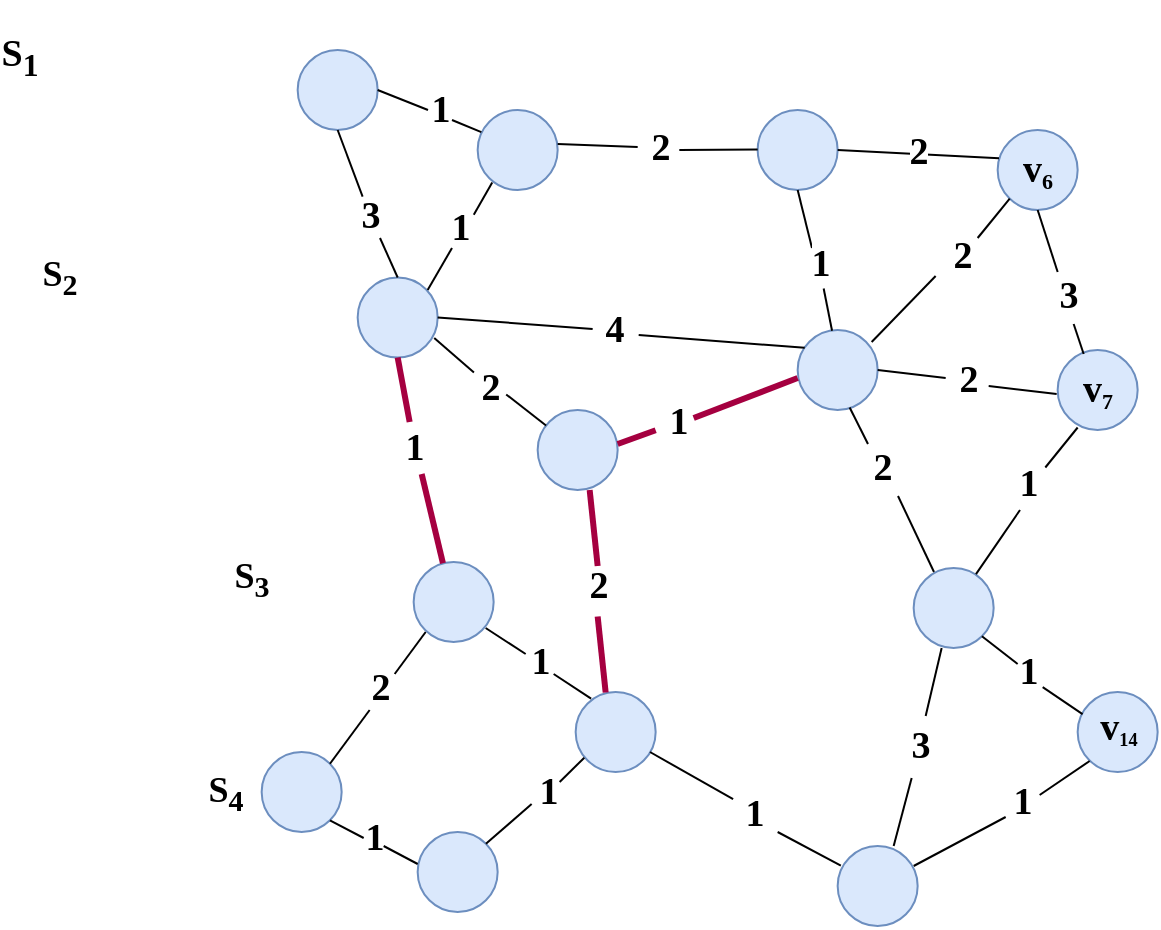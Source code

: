 <mxfile version="21.5.0" type="github">
  <diagram name="第 1 页" id="j2yplrKJKtdQp9PI5hfO">
    <mxGraphModel dx="1585" dy="661" grid="0" gridSize="10" guides="1" tooltips="1" connect="1" arrows="1" fold="1" page="0" pageScale="1" pageWidth="827" pageHeight="1169" math="0" shadow="0">
      <root>
        <mxCell id="0" />
        <mxCell id="1" parent="0" />
        <mxCell id="wmY2sJYsdxPil2rPHL7C-4" value="" style="ellipse;whiteSpace=wrap;html=1;aspect=fixed;fillColor=#dae8fc;strokeColor=#6c8ebf;" vertex="1" parent="1">
          <mxGeometry x="372.83" y="117" width="40" height="40" as="geometry" />
        </mxCell>
        <mxCell id="wmY2sJYsdxPil2rPHL7C-5" value="" style="ellipse;whiteSpace=wrap;html=1;aspect=fixed;fillColor=#dae8fc;strokeColor=#6c8ebf;" vertex="1" parent="1">
          <mxGeometry x="252.83" y="107" width="40" height="40" as="geometry" />
        </mxCell>
        <mxCell id="wmY2sJYsdxPil2rPHL7C-6" value="" style="ellipse;whiteSpace=wrap;html=1;aspect=fixed;fillColor=#DAE8FC;strokeColor=#6C8EBF;" vertex="1" parent="1">
          <mxGeometry x="402.83" y="227" width="40" height="40" as="geometry" />
        </mxCell>
        <mxCell id="wmY2sJYsdxPil2rPHL7C-7" value="" style="endArrow=none;html=1;rounded=0;entryX=0.5;entryY=1;entryDx=0;entryDy=0;fillColor=#0050ef;strokeColor=#000000;" edge="1" parent="1" target="wmY2sJYsdxPil2rPHL7C-5">
          <mxGeometry width="50" height="50" relative="1" as="geometry">
            <mxPoint x="280" y="176" as="sourcePoint" />
            <mxPoint x="252.83" y="267" as="targetPoint" />
          </mxGeometry>
        </mxCell>
        <mxCell id="wmY2sJYsdxPil2rPHL7C-8" value="" style="endArrow=none;html=1;rounded=0;entryX=0.017;entryY=0.354;entryDx=0;entryDy=0;entryPerimeter=0;exitX=1;exitY=0.5;exitDx=0;exitDy=0;fillColor=#0050ef;strokeColor=#000000;" edge="1" parent="1" source="wmY2sJYsdxPil2rPHL7C-5" target="wmY2sJYsdxPil2rPHL7C-4">
          <mxGeometry width="50" height="50" relative="1" as="geometry">
            <mxPoint x="292.83" y="117" as="sourcePoint" />
            <mxPoint x="362.83" y="127" as="targetPoint" />
          </mxGeometry>
        </mxCell>
        <mxCell id="wmY2sJYsdxPil2rPHL7C-9" value="2" style="edgeLabel;html=1;align=center;verticalAlign=middle;resizable=0;points=[];fontFamily=Comic Sans MS;fontSize=19;fontStyle=1" vertex="1" connectable="0" parent="wmY2sJYsdxPil2rPHL7C-8">
          <mxGeometry x="-0.282" y="-2" relative="1" as="geometry">
            <mxPoint x="11" y="-3" as="offset" />
          </mxGeometry>
        </mxCell>
        <mxCell id="wmY2sJYsdxPil2rPHL7C-10" value="" style="ellipse;whiteSpace=wrap;html=1;aspect=fixed;fillColor=#DAE8FC;strokeColor=#6C8EBF;" vertex="1" parent="1">
          <mxGeometry x="22.83" y="77" width="40" height="40" as="geometry" />
        </mxCell>
        <mxCell id="wmY2sJYsdxPil2rPHL7C-11" value="" style="ellipse;whiteSpace=wrap;html=1;aspect=fixed;fillColor=#DAE8FC;strokeColor=#6C8EBF;" vertex="1" parent="1">
          <mxGeometry x="52.83" y="190.75" width="40" height="40" as="geometry" />
        </mxCell>
        <mxCell id="wmY2sJYsdxPil2rPHL7C-12" value="" style="ellipse;whiteSpace=wrap;html=1;aspect=fixed;fillColor=#DAE8FC;strokeColor=#6C8EBF;" vertex="1" parent="1">
          <mxGeometry x="112.83" y="107" width="40" height="40" as="geometry" />
        </mxCell>
        <mxCell id="wmY2sJYsdxPil2rPHL7C-13" value="" style="ellipse;whiteSpace=wrap;html=1;aspect=fixed;fillColor=#DAE8FC;strokeColor=#6C8EBF;" vertex="1" parent="1">
          <mxGeometry x="142.83" y="257" width="40" height="40" as="geometry" />
        </mxCell>
        <mxCell id="wmY2sJYsdxPil2rPHL7C-14" value="" style="ellipse;whiteSpace=wrap;html=1;aspect=fixed;fillColor=#dae8fc;strokeColor=#6c8ebf;" vertex="1" parent="1">
          <mxGeometry x="272.83" y="217" width="40" height="40" as="geometry" />
        </mxCell>
        <mxCell id="wmY2sJYsdxPil2rPHL7C-16" value="" style="endArrow=none;html=1;rounded=0;entryX=0.957;entryY=0.757;entryDx=0;entryDy=0;entryPerimeter=0;" edge="1" parent="1" source="wmY2sJYsdxPil2rPHL7C-100" target="wmY2sJYsdxPil2rPHL7C-11">
          <mxGeometry width="50" height="50" relative="1" as="geometry">
            <mxPoint x="202.83" y="317" as="sourcePoint" />
            <mxPoint x="272.83" y="247" as="targetPoint" />
          </mxGeometry>
        </mxCell>
        <mxCell id="wmY2sJYsdxPil2rPHL7C-17" value="" style="endArrow=none;html=1;rounded=0;entryX=0.182;entryY=0.907;entryDx=0;entryDy=0;fillColor=#0050ef;strokeColor=#000000;exitX=0.886;exitY=0.077;exitDx=0;exitDy=0;exitPerimeter=0;entryPerimeter=0;" edge="1" parent="1" source="wmY2sJYsdxPil2rPHL7C-103" target="wmY2sJYsdxPil2rPHL7C-12">
          <mxGeometry width="50" height="50" relative="1" as="geometry">
            <mxPoint x="111" y="157" as="sourcePoint" />
            <mxPoint x="252.83" y="267" as="targetPoint" />
          </mxGeometry>
        </mxCell>
        <mxCell id="wmY2sJYsdxPil2rPHL7C-18" value="" style="endArrow=none;html=1;rounded=0;exitX=0.5;exitY=1;exitDx=0;exitDy=0;fillColor=#0050ef;strokeColor=#000000;entryX=0.253;entryY=-0.185;entryDx=0;entryDy=0;entryPerimeter=0;" edge="1" parent="1" source="wmY2sJYsdxPil2rPHL7C-10" target="wmY2sJYsdxPil2rPHL7C-101">
          <mxGeometry width="50" height="50" relative="1" as="geometry">
            <mxPoint x="202.83" y="317" as="sourcePoint" />
            <mxPoint x="56" y="154" as="targetPoint" />
          </mxGeometry>
        </mxCell>
        <mxCell id="wmY2sJYsdxPil2rPHL7C-19" value="" style="endArrow=none;html=1;rounded=0;exitX=1;exitY=0.5;exitDx=0;exitDy=0;fillColor=#0050ef;strokeColor=#000000;" edge="1" parent="1" source="wmY2sJYsdxPil2rPHL7C-10">
          <mxGeometry width="50" height="50" relative="1" as="geometry">
            <mxPoint x="202.83" y="317" as="sourcePoint" />
            <mxPoint x="88" y="107" as="targetPoint" />
          </mxGeometry>
        </mxCell>
        <mxCell id="wmY2sJYsdxPil2rPHL7C-20" value="" style="endArrow=none;html=1;rounded=0;entryX=1;entryY=0.5;entryDx=0;entryDy=0;" edge="1" parent="1" target="wmY2sJYsdxPil2rPHL7C-14">
          <mxGeometry width="50" height="50" relative="1" as="geometry">
            <mxPoint x="346.83" y="241" as="sourcePoint" />
            <mxPoint x="252.83" y="267" as="targetPoint" />
          </mxGeometry>
        </mxCell>
        <mxCell id="wmY2sJYsdxPil2rPHL7C-21" value="" style="endArrow=none;html=1;rounded=0;entryX=0.5;entryY=1;entryDx=0;entryDy=0;" edge="1" parent="1" target="wmY2sJYsdxPil2rPHL7C-4">
          <mxGeometry width="50" height="50" relative="1" as="geometry">
            <mxPoint x="402.83" y="188" as="sourcePoint" />
            <mxPoint x="252.83" y="267" as="targetPoint" />
          </mxGeometry>
        </mxCell>
        <mxCell id="wmY2sJYsdxPil2rPHL7C-22" value="" style="endArrow=none;html=1;rounded=0;entryX=0;entryY=1;entryDx=0;entryDy=0;" edge="1" parent="1" target="wmY2sJYsdxPil2rPHL7C-4">
          <mxGeometry width="50" height="50" relative="1" as="geometry">
            <mxPoint x="362.83" y="171" as="sourcePoint" />
            <mxPoint x="252.83" y="267" as="targetPoint" />
          </mxGeometry>
        </mxCell>
        <mxCell id="wmY2sJYsdxPil2rPHL7C-40" value="" style="ellipse;whiteSpace=wrap;html=1;aspect=fixed;fillColor=#DAE8FC;strokeColor=#6C8EBF;fontColor=#333333;" vertex="1" parent="1">
          <mxGeometry x="161.83" y="398" width="40" height="40" as="geometry" />
        </mxCell>
        <mxCell id="wmY2sJYsdxPil2rPHL7C-41" value="" style="ellipse;whiteSpace=wrap;html=1;aspect=fixed;fillColor=#DAE8FC;strokeColor=#6C8EBF;fontColor=#333333;" vertex="1" parent="1">
          <mxGeometry x="80.83" y="333" width="40" height="40" as="geometry" />
        </mxCell>
        <mxCell id="wmY2sJYsdxPil2rPHL7C-42" value="" style="ellipse;whiteSpace=wrap;html=1;aspect=fixed;fillColor=#DAE8FC;strokeColor=#6C8EBF;fontColor=#333333;gradientColor=none;" vertex="1" parent="1">
          <mxGeometry x="82.83" y="468" width="40" height="40" as="geometry" />
        </mxCell>
        <mxCell id="wmY2sJYsdxPil2rPHL7C-43" value="" style="ellipse;whiteSpace=wrap;html=1;aspect=fixed;fillColor=#DAE8FC;strokeColor=#6C8EBF;fontColor=#333333;" vertex="1" parent="1">
          <mxGeometry x="4.83" y="428" width="40" height="40" as="geometry" />
        </mxCell>
        <mxCell id="wmY2sJYsdxPil2rPHL7C-44" value="" style="endArrow=none;html=1;rounded=0;strokeWidth=3;fillColor=#d80073;strokeColor=#A50040;entryX=0.5;entryY=1;entryDx=0;entryDy=0;" edge="1" parent="1" target="wmY2sJYsdxPil2rPHL7C-11">
          <mxGeometry width="50" height="50" relative="1" as="geometry">
            <mxPoint x="78.83" y="263" as="sourcePoint" />
            <mxPoint x="61.83" y="247" as="targetPoint" />
          </mxGeometry>
        </mxCell>
        <mxCell id="wmY2sJYsdxPil2rPHL7C-45" value="" style="ellipse;whiteSpace=wrap;html=1;aspect=fixed;fillColor=#DAE8FC;strokeColor=#6C8EBF;" vertex="1" parent="1">
          <mxGeometry x="412.83" y="398" width="40" height="40" as="geometry" />
        </mxCell>
        <mxCell id="wmY2sJYsdxPil2rPHL7C-46" value="" style="ellipse;whiteSpace=wrap;html=1;aspect=fixed;fillColor=#DAE8FC;strokeColor=#6C8EBF;" vertex="1" parent="1">
          <mxGeometry x="330.83" y="336" width="40" height="40" as="geometry" />
        </mxCell>
        <mxCell id="wmY2sJYsdxPil2rPHL7C-47" value="" style="ellipse;whiteSpace=wrap;html=1;aspect=fixed;fillColor=#DAE8FC;strokeColor=#6C8EBF;" vertex="1" parent="1">
          <mxGeometry x="292.83" y="475" width="40" height="40" as="geometry" />
        </mxCell>
        <mxCell id="wmY2sJYsdxPil2rPHL7C-48" value="" style="endArrow=none;html=1;rounded=0;entryX=1;entryY=1;entryDx=0;entryDy=0;" edge="1" parent="1" target="wmY2sJYsdxPil2rPHL7C-43">
          <mxGeometry width="50" height="50" relative="1" as="geometry">
            <mxPoint x="55.83" y="471" as="sourcePoint" />
            <mxPoint x="-20.17" y="496" as="targetPoint" />
          </mxGeometry>
        </mxCell>
        <mxCell id="wmY2sJYsdxPil2rPHL7C-49" value="" style="endArrow=none;html=1;rounded=0;exitX=1;exitY=0;exitDx=0;exitDy=0;" edge="1" parent="1" source="wmY2sJYsdxPil2rPHL7C-43">
          <mxGeometry width="50" height="50" relative="1" as="geometry">
            <mxPoint x="92.83" y="498" as="sourcePoint" />
            <mxPoint x="58.83" y="407" as="targetPoint" />
          </mxGeometry>
        </mxCell>
        <mxCell id="wmY2sJYsdxPil2rPHL7C-50" value="&lt;h2 style=&quot;&quot;&gt;&lt;font style=&quot;font-size: 19px;&quot;&gt;v&lt;/font&gt;&lt;font style=&quot;font-size: 13.194px;&quot;&gt;&lt;sub&gt;6&lt;/sub&gt;&lt;/font&gt;&lt;/h2&gt;" style="text;html=1;strokeColor=none;fillColor=none;align=center;verticalAlign=middle;whiteSpace=wrap;rounded=0;fontFamily=Comic Sans MS;" vertex="1" parent="1">
          <mxGeometry x="382.83" y="128.25" width="20" height="17.5" as="geometry" />
        </mxCell>
        <mxCell id="wmY2sJYsdxPil2rPHL7C-52" value="&lt;font style=&quot;font-size: 19px;&quot; face=&quot;Comic Sans MS&quot;&gt;&lt;b&gt;1&lt;/b&gt;&lt;/font&gt;" style="text;html=1;strokeColor=none;fillColor=none;align=center;verticalAlign=middle;whiteSpace=wrap;rounded=0;fontColor=#000000;" vertex="1" parent="1">
          <mxGeometry x="69.83" y="267" width="23" height="18" as="geometry" />
        </mxCell>
        <mxCell id="wmY2sJYsdxPil2rPHL7C-53" value="" style="endArrow=none;html=1;rounded=0;strokeWidth=3;fillColor=#d80073;strokeColor=#A50040;entryX=0.5;entryY=1;entryDx=0;entryDy=0;exitX=0.366;exitY=0.015;exitDx=0;exitDy=0;exitPerimeter=0;" edge="1" parent="1" source="wmY2sJYsdxPil2rPHL7C-41">
          <mxGeometry width="50" height="50" relative="1" as="geometry">
            <mxPoint x="90.83" y="321" as="sourcePoint" />
            <mxPoint x="84.83" y="289" as="targetPoint" />
          </mxGeometry>
        </mxCell>
        <mxCell id="wmY2sJYsdxPil2rPHL7C-54" value="" style="endArrow=none;html=1;rounded=0;strokeWidth=3;fillColor=#d80073;strokeColor=#A50040;entryX=0.5;entryY=1;entryDx=0;entryDy=0;" edge="1" parent="1">
          <mxGeometry width="50" height="50" relative="1" as="geometry">
            <mxPoint x="172.83" y="335" as="sourcePoint" />
            <mxPoint x="168.83" y="297" as="targetPoint" />
          </mxGeometry>
        </mxCell>
        <mxCell id="wmY2sJYsdxPil2rPHL7C-55" value="&lt;font style=&quot;font-size: 19px;&quot; face=&quot;Comic Sans MS&quot;&gt;&lt;b&gt;2&lt;/b&gt;&lt;/font&gt;" style="text;html=1;strokeColor=none;fillColor=none;align=center;verticalAlign=middle;whiteSpace=wrap;rounded=0;fontColor=#000000;" vertex="1" parent="1">
          <mxGeometry x="161.83" y="336" width="23" height="18" as="geometry" />
        </mxCell>
        <mxCell id="wmY2sJYsdxPil2rPHL7C-56" style="edgeStyle=orthogonalEdgeStyle;rounded=0;orthogonalLoop=1;jettySize=auto;html=1;exitX=0.5;exitY=1;exitDx=0;exitDy=0;" edge="1" parent="1" source="wmY2sJYsdxPil2rPHL7C-55" target="wmY2sJYsdxPil2rPHL7C-55">
          <mxGeometry relative="1" as="geometry" />
        </mxCell>
        <mxCell id="wmY2sJYsdxPil2rPHL7C-57" value="" style="endArrow=none;html=1;rounded=0;strokeWidth=3;fillColor=#d80073;strokeColor=#A50040;entryX=0.5;entryY=1;entryDx=0;entryDy=0;" edge="1" parent="1">
          <mxGeometry width="50" height="50" relative="1" as="geometry">
            <mxPoint x="176.83" y="398.25" as="sourcePoint" />
            <mxPoint x="172.83" y="360.25" as="targetPoint" />
          </mxGeometry>
        </mxCell>
        <mxCell id="wmY2sJYsdxPil2rPHL7C-58" value="" style="endArrow=none;html=1;rounded=0;" edge="1" parent="1">
          <mxGeometry width="50" height="50" relative="1" as="geometry">
            <mxPoint x="136.83" y="379" as="sourcePoint" />
            <mxPoint x="116.83" y="366" as="targetPoint" />
          </mxGeometry>
        </mxCell>
        <mxCell id="wmY2sJYsdxPil2rPHL7C-59" value="&lt;font style=&quot;font-size: 19px;&quot; face=&quot;Comic Sans MS&quot;&gt;&lt;b&gt;4&lt;/b&gt;&lt;/font&gt;" style="text;html=1;strokeColor=none;fillColor=none;align=center;verticalAlign=middle;whiteSpace=wrap;rounded=0;fontColor=#000000;" vertex="1" parent="1">
          <mxGeometry x="170.33" y="207.5" width="23" height="18" as="geometry" />
        </mxCell>
        <mxCell id="wmY2sJYsdxPil2rPHL7C-61" value="&lt;font style=&quot;font-size: 19px;&quot; face=&quot;Comic Sans MS&quot;&gt;&lt;b&gt;2&lt;/b&gt;&lt;/font&gt;" style="text;html=1;strokeColor=none;fillColor=none;align=center;verticalAlign=middle;whiteSpace=wrap;rounded=0;fontColor=#000000;" vertex="1" parent="1">
          <mxGeometry x="304.33" y="277" width="23" height="18" as="geometry" />
        </mxCell>
        <mxCell id="wmY2sJYsdxPil2rPHL7C-63" value="&lt;font style=&quot;font-size: 19px;&quot; face=&quot;Comic Sans MS&quot;&gt;&lt;b&gt;1&lt;/b&gt;&lt;/font&gt;" style="text;html=1;strokeColor=none;fillColor=none;align=center;verticalAlign=middle;whiteSpace=wrap;rounded=0;fontColor=#000000;" vertex="1" parent="1">
          <mxGeometry x="376.83" y="285" width="23" height="18" as="geometry" />
        </mxCell>
        <mxCell id="wmY2sJYsdxPil2rPHL7C-66" value="&lt;font style=&quot;font-size: 19px;&quot; face=&quot;Comic Sans MS&quot;&gt;&lt;b&gt;1&lt;/b&gt;&lt;/font&gt;" style="text;html=1;strokeColor=none;fillColor=none;align=center;verticalAlign=middle;whiteSpace=wrap;rounded=0;fontColor=#000000;" vertex="1" parent="1">
          <mxGeometry x="239.83" y="450" width="23" height="18" as="geometry" />
        </mxCell>
        <mxCell id="wmY2sJYsdxPil2rPHL7C-69" value="&lt;font size=&quot;1&quot; face=&quot;Comic Sans MS&quot;&gt;&lt;b style=&quot;font-size: 19px;&quot;&gt;3&lt;/b&gt;&lt;/font&gt;" style="text;html=1;strokeColor=none;fillColor=none;align=center;verticalAlign=middle;whiteSpace=wrap;rounded=0;" vertex="1" parent="1">
          <mxGeometry x="325.83" y="418" width="17" height="14.5" as="geometry" />
        </mxCell>
        <mxCell id="wmY2sJYsdxPil2rPHL7C-70" value="" style="endArrow=none;html=1;rounded=0;" edge="1" parent="1">
          <mxGeometry width="50" height="50" relative="1" as="geometry">
            <mxPoint x="336.83" y="410" as="sourcePoint" />
            <mxPoint x="344.83" y="376" as="targetPoint" />
          </mxGeometry>
        </mxCell>
        <mxCell id="wmY2sJYsdxPil2rPHL7C-71" value="" style="endArrow=none;html=1;rounded=0;" edge="1" parent="1">
          <mxGeometry width="50" height="50" relative="1" as="geometry">
            <mxPoint x="320.83" y="475" as="sourcePoint" />
            <mxPoint x="329.83" y="441" as="targetPoint" />
          </mxGeometry>
        </mxCell>
        <mxCell id="wmY2sJYsdxPil2rPHL7C-72" value="" style="endArrow=none;html=1;rounded=0;entryX=1;entryY=1;entryDx=0;entryDy=0;" edge="1" parent="1" target="wmY2sJYsdxPil2rPHL7C-46">
          <mxGeometry width="50" height="50" relative="1" as="geometry">
            <mxPoint x="382.83" y="384" as="sourcePoint" />
            <mxPoint x="355.83" y="384" as="targetPoint" />
          </mxGeometry>
        </mxCell>
        <mxCell id="wmY2sJYsdxPil2rPHL7C-74" value="&lt;font size=&quot;1&quot; face=&quot;Comic Sans MS&quot;&gt;&lt;b style=&quot;font-size: 19px;&quot;&gt;1&lt;/b&gt;&lt;/font&gt;" style="text;html=1;strokeColor=none;fillColor=none;align=center;verticalAlign=middle;whiteSpace=wrap;rounded=0;" vertex="1" parent="1">
          <mxGeometry x="379.83" y="381" width="17" height="14.5" as="geometry" />
        </mxCell>
        <mxCell id="wmY2sJYsdxPil2rPHL7C-75" value="" style="endArrow=none;html=1;rounded=0;entryX=0.913;entryY=1.004;entryDx=0;entryDy=0;entryPerimeter=0;exitX=0.061;exitY=0.277;exitDx=0;exitDy=0;exitPerimeter=0;" edge="1" parent="1" source="wmY2sJYsdxPil2rPHL7C-45" target="wmY2sJYsdxPil2rPHL7C-74">
          <mxGeometry width="50" height="50" relative="1" as="geometry">
            <mxPoint x="412.83" y="412" as="sourcePoint" />
            <mxPoint x="396.83" y="398" as="targetPoint" />
          </mxGeometry>
        </mxCell>
        <mxCell id="wmY2sJYsdxPil2rPHL7C-77" value="&lt;h2 style=&quot;&quot;&gt;&lt;font style=&quot;font-size: 19px;&quot;&gt;v&lt;/font&gt;&lt;font style=&quot;font-size: 10.995px;&quot;&gt;&lt;sub&gt;14&lt;/sub&gt;&lt;/font&gt;&lt;/h2&gt;" style="text;html=1;strokeColor=none;fillColor=none;align=center;verticalAlign=middle;whiteSpace=wrap;rounded=0;fontFamily=Comic Sans MS;" vertex="1" parent="1">
          <mxGeometry x="422.58" y="406.5" width="20.5" height="18" as="geometry" />
        </mxCell>
        <mxCell id="wmY2sJYsdxPil2rPHL7C-78" value="&lt;font size=&quot;1&quot; face=&quot;Comic Sans MS&quot;&gt;&lt;b style=&quot;font-size: 19px;&quot;&gt;2&lt;/b&gt;&lt;/font&gt;" style="text;html=1;strokeColor=none;fillColor=none;align=center;verticalAlign=middle;whiteSpace=wrap;rounded=0;" vertex="1" parent="1">
          <mxGeometry x="55.83" y="389" width="17" height="14.5" as="geometry" />
        </mxCell>
        <mxCell id="wmY2sJYsdxPil2rPHL7C-79" value="" style="endArrow=none;html=1;rounded=0;exitX=1;exitY=0;exitDx=0;exitDy=0;" edge="1" parent="1">
          <mxGeometry width="50" height="50" relative="1" as="geometry">
            <mxPoint x="71.33" y="389" as="sourcePoint" />
            <mxPoint x="86.83" y="368" as="targetPoint" />
          </mxGeometry>
        </mxCell>
        <mxCell id="wmY2sJYsdxPil2rPHL7C-80" value="&lt;font size=&quot;1&quot; face=&quot;Comic Sans MS&quot;&gt;&lt;b style=&quot;font-size: 19px;&quot;&gt;1&lt;/b&gt;&lt;/font&gt;" style="text;html=1;strokeColor=none;fillColor=none;align=center;verticalAlign=middle;whiteSpace=wrap;rounded=0;" vertex="1" parent="1">
          <mxGeometry x="135.83" y="376" width="17" height="14.5" as="geometry" />
        </mxCell>
        <mxCell id="wmY2sJYsdxPil2rPHL7C-81" value="" style="endArrow=none;html=1;rounded=0;exitX=0.193;exitY=0.083;exitDx=0;exitDy=0;exitPerimeter=0;" edge="1" parent="1" source="wmY2sJYsdxPil2rPHL7C-40">
          <mxGeometry width="50" height="50" relative="1" as="geometry">
            <mxPoint x="170.83" y="402" as="sourcePoint" />
            <mxPoint x="150.83" y="389" as="targetPoint" />
          </mxGeometry>
        </mxCell>
        <mxCell id="wmY2sJYsdxPil2rPHL7C-82" value="&lt;font size=&quot;1&quot; face=&quot;Comic Sans MS&quot;&gt;&lt;b style=&quot;font-size: 19px;&quot;&gt;1&lt;/b&gt;&lt;/font&gt;" style="text;html=1;strokeColor=none;fillColor=none;align=center;verticalAlign=middle;whiteSpace=wrap;rounded=0;" vertex="1" parent="1">
          <mxGeometry x="52.83" y="464" width="17" height="14.5" as="geometry" />
        </mxCell>
        <mxCell id="wmY2sJYsdxPil2rPHL7C-83" value="" style="endArrow=none;html=1;rounded=0;entryX=1;entryY=1;entryDx=0;entryDy=0;" edge="1" parent="1">
          <mxGeometry width="50" height="50" relative="1" as="geometry">
            <mxPoint x="82.83" y="484" as="sourcePoint" />
            <mxPoint x="65.83" y="475" as="targetPoint" />
          </mxGeometry>
        </mxCell>
        <mxCell id="wmY2sJYsdxPil2rPHL7C-84" value="&lt;font size=&quot;1&quot; face=&quot;Comic Sans MS&quot;&gt;&lt;b style=&quot;font-size: 19px;&quot;&gt;1&lt;/b&gt;&lt;/font&gt;" style="text;html=1;strokeColor=none;fillColor=none;align=center;verticalAlign=middle;whiteSpace=wrap;rounded=0;" vertex="1" parent="1">
          <mxGeometry x="376.83" y="446" width="17" height="14.5" as="geometry" />
        </mxCell>
        <mxCell id="wmY2sJYsdxPil2rPHL7C-85" value="" style="endArrow=none;html=1;rounded=0;" edge="1" parent="1">
          <mxGeometry width="50" height="50" relative="1" as="geometry">
            <mxPoint x="393.83" y="449.5" as="sourcePoint" />
            <mxPoint x="418.83" y="432.5" as="targetPoint" />
          </mxGeometry>
        </mxCell>
        <mxCell id="wmY2sJYsdxPil2rPHL7C-86" value="" style="endArrow=none;html=1;rounded=0;entryX=0;entryY=1;entryDx=0;entryDy=0;" edge="1" parent="1" target="wmY2sJYsdxPil2rPHL7C-84">
          <mxGeometry width="50" height="50" relative="1" as="geometry">
            <mxPoint x="330.83" y="485" as="sourcePoint" />
            <mxPoint x="355.83" y="468" as="targetPoint" />
          </mxGeometry>
        </mxCell>
        <mxCell id="wmY2sJYsdxPil2rPHL7C-87" value="&lt;font size=&quot;1&quot; face=&quot;Comic Sans MS&quot;&gt;&lt;b style=&quot;font-size: 19px;&quot;&gt;1&lt;/b&gt;&lt;/font&gt;" style="text;html=1;strokeColor=none;fillColor=none;align=center;verticalAlign=middle;whiteSpace=wrap;rounded=0;" vertex="1" parent="1">
          <mxGeometry x="139.83" y="440.5" width="17" height="14.5" as="geometry" />
        </mxCell>
        <mxCell id="wmY2sJYsdxPil2rPHL7C-88" value="" style="endArrow=none;html=1;rounded=0;entryX=0.108;entryY=0.821;entryDx=0;entryDy=0;entryPerimeter=0;" edge="1" parent="1" target="wmY2sJYsdxPil2rPHL7C-40">
          <mxGeometry width="50" height="50" relative="1" as="geometry">
            <mxPoint x="153.83" y="443" as="sourcePoint" />
            <mxPoint x="120.83" y="426.25" as="targetPoint" />
          </mxGeometry>
        </mxCell>
        <mxCell id="wmY2sJYsdxPil2rPHL7C-89" value="" style="endArrow=none;html=1;rounded=0;exitX=1;exitY=0;exitDx=0;exitDy=0;" edge="1" parent="1" source="wmY2sJYsdxPil2rPHL7C-42">
          <mxGeometry width="50" height="50" relative="1" as="geometry">
            <mxPoint x="120.83" y="478" as="sourcePoint" />
            <mxPoint x="139.83" y="454" as="targetPoint" />
          </mxGeometry>
        </mxCell>
        <mxCell id="wmY2sJYsdxPil2rPHL7C-90" value="&lt;font style=&quot;font-size: 19px;&quot; face=&quot;Comic Sans MS&quot;&gt;&lt;b&gt;1&lt;/b&gt;&lt;/font&gt;" style="text;html=1;strokeColor=none;fillColor=none;align=center;verticalAlign=middle;whiteSpace=wrap;rounded=0;fontColor=#000000;" vertex="1" parent="1">
          <mxGeometry x="201.83" y="254" width="23" height="18" as="geometry" />
        </mxCell>
        <mxCell id="wmY2sJYsdxPil2rPHL7C-91" value="" style="endArrow=none;html=1;rounded=0;strokeWidth=3;fillColor=#d80073;strokeColor=#A50040;entryX=0.181;entryY=0.874;entryDx=0;entryDy=0;entryPerimeter=0;" edge="1" parent="1">
          <mxGeometry width="50" height="50" relative="1" as="geometry">
            <mxPoint x="220.83" y="261" as="sourcePoint" />
            <mxPoint x="272.83" y="241" as="targetPoint" />
          </mxGeometry>
        </mxCell>
        <mxCell id="wmY2sJYsdxPil2rPHL7C-92" value="" style="endArrow=none;html=1;rounded=0;strokeWidth=3;fillColor=#d80073;strokeColor=#A50040;" edge="1" parent="1" target="wmY2sJYsdxPil2rPHL7C-90">
          <mxGeometry width="50" height="50" relative="1" as="geometry">
            <mxPoint x="182.83" y="274" as="sourcePoint" />
            <mxPoint x="227.83" y="257" as="targetPoint" />
          </mxGeometry>
        </mxCell>
        <mxCell id="wmY2sJYsdxPil2rPHL7C-93" value="&lt;font size=&quot;1&quot; face=&quot;Comic Sans MS&quot;&gt;&lt;b style=&quot;font-size: 19px;&quot;&gt;3&lt;/b&gt;&lt;/font&gt;" style="text;html=1;strokeColor=none;fillColor=none;align=center;verticalAlign=middle;whiteSpace=wrap;rounded=0;" vertex="1" parent="1">
          <mxGeometry x="399.83" y="193" width="17" height="14.5" as="geometry" />
        </mxCell>
        <mxCell id="wmY2sJYsdxPil2rPHL7C-94" value="" style="endArrow=none;html=1;rounded=0;entryX=0.5;entryY=1;entryDx=0;entryDy=0;" edge="1" parent="1">
          <mxGeometry width="50" height="50" relative="1" as="geometry">
            <mxPoint x="415.83" y="229" as="sourcePoint" />
            <mxPoint x="410.83" y="214" as="targetPoint" />
          </mxGeometry>
        </mxCell>
        <mxCell id="wmY2sJYsdxPil2rPHL7C-95" value="&lt;font size=&quot;1&quot; face=&quot;Comic Sans MS&quot;&gt;&lt;b style=&quot;font-size: 19px;&quot;&gt;2&lt;/b&gt;&lt;/font&gt;" style="text;html=1;strokeColor=none;fillColor=none;align=center;verticalAlign=middle;whiteSpace=wrap;rounded=0;" vertex="1" parent="1">
          <mxGeometry x="346.83" y="172.75" width="17" height="14.5" as="geometry" />
        </mxCell>
        <mxCell id="wmY2sJYsdxPil2rPHL7C-96" value="" style="endArrow=none;html=1;rounded=0;" edge="1" parent="1">
          <mxGeometry width="50" height="50" relative="1" as="geometry">
            <mxPoint x="309.83" y="223" as="sourcePoint" />
            <mxPoint x="341.83" y="190" as="targetPoint" />
          </mxGeometry>
        </mxCell>
        <mxCell id="wmY2sJYsdxPil2rPHL7C-97" value="&lt;font size=&quot;1&quot; face=&quot;Comic Sans MS&quot;&gt;&lt;b style=&quot;font-size: 19px;&quot;&gt;2&lt;/b&gt;&lt;/font&gt;" style="text;html=1;strokeColor=none;fillColor=none;align=center;verticalAlign=middle;whiteSpace=wrap;rounded=0;" vertex="1" parent="1">
          <mxGeometry x="349.83" y="235" width="17" height="14.5" as="geometry" />
        </mxCell>
        <mxCell id="wmY2sJYsdxPil2rPHL7C-98" value="" style="endArrow=none;html=1;rounded=0;entryX=1;entryY=0.5;entryDx=0;entryDy=0;" edge="1" parent="1">
          <mxGeometry width="50" height="50" relative="1" as="geometry">
            <mxPoint x="402.33" y="249" as="sourcePoint" />
            <mxPoint x="368.33" y="245" as="targetPoint" />
          </mxGeometry>
        </mxCell>
        <mxCell id="wmY2sJYsdxPil2rPHL7C-99" value="" style="endArrow=none;html=1;rounded=0;entryX=0.957;entryY=0.757;entryDx=0;entryDy=0;entryPerimeter=0;" edge="1" parent="1" source="wmY2sJYsdxPil2rPHL7C-13" target="wmY2sJYsdxPil2rPHL7C-100">
          <mxGeometry width="50" height="50" relative="1" as="geometry">
            <mxPoint x="147" y="265" as="sourcePoint" />
            <mxPoint x="91" y="221" as="targetPoint" />
          </mxGeometry>
        </mxCell>
        <mxCell id="wmY2sJYsdxPil2rPHL7C-100" value="&lt;font size=&quot;1&quot; face=&quot;Comic Sans MS&quot;&gt;&lt;b style=&quot;font-size: 19px;&quot;&gt;2&lt;/b&gt;&lt;/font&gt;" style="text;html=1;strokeColor=none;fillColor=none;align=center;verticalAlign=middle;whiteSpace=wrap;rounded=0;" vertex="1" parent="1">
          <mxGeometry x="110.83" y="238.25" width="17" height="14.5" as="geometry" />
        </mxCell>
        <mxCell id="wmY2sJYsdxPil2rPHL7C-101" value="&lt;font size=&quot;1&quot; face=&quot;Comic Sans MS&quot;&gt;&lt;b style=&quot;font-size: 19px;&quot;&gt;3&lt;/b&gt;&lt;/font&gt;" style="text;html=1;strokeColor=none;fillColor=none;align=center;verticalAlign=middle;whiteSpace=wrap;rounded=0;" vertex="1" parent="1">
          <mxGeometry x="51.0" y="153" width="17" height="14.5" as="geometry" />
        </mxCell>
        <mxCell id="wmY2sJYsdxPil2rPHL7C-102" value="" style="endArrow=none;html=1;rounded=0;fillColor=#0050ef;strokeColor=#000000;entryX=0.5;entryY=0;entryDx=0;entryDy=0;" edge="1" parent="1" target="wmY2sJYsdxPil2rPHL7C-11">
          <mxGeometry width="50" height="50" relative="1" as="geometry">
            <mxPoint x="64" y="171" as="sourcePoint" />
            <mxPoint x="75.83" y="205" as="targetPoint" />
          </mxGeometry>
        </mxCell>
        <mxCell id="wmY2sJYsdxPil2rPHL7C-103" value="&lt;font size=&quot;1&quot; face=&quot;Comic Sans MS&quot;&gt;&lt;b style=&quot;font-size: 19px;&quot;&gt;1&lt;/b&gt;&lt;/font&gt;" style="text;html=1;strokeColor=none;fillColor=none;align=center;verticalAlign=middle;whiteSpace=wrap;rounded=0;" vertex="1" parent="1">
          <mxGeometry x="95.83" y="158.25" width="17" height="14.5" as="geometry" />
        </mxCell>
        <mxCell id="wmY2sJYsdxPil2rPHL7C-104" value="" style="endArrow=none;html=1;rounded=0;fillColor=#0050ef;strokeColor=#000000;" edge="1" parent="1">
          <mxGeometry width="50" height="50" relative="1" as="geometry">
            <mxPoint x="87.83" y="197" as="sourcePoint" />
            <mxPoint x="100" y="176" as="targetPoint" />
          </mxGeometry>
        </mxCell>
        <mxCell id="wmY2sJYsdxPil2rPHL7C-106" value="&lt;font style=&quot;font-size: 19px;&quot; face=&quot;Comic Sans MS&quot;&gt;&lt;b&gt;2&lt;/b&gt;&lt;/font&gt;" style="text;html=1;strokeColor=none;fillColor=none;align=center;verticalAlign=middle;whiteSpace=wrap;rounded=0;fontColor=#000000;" vertex="1" parent="1">
          <mxGeometry x="192.83" y="116.5" width="23" height="18" as="geometry" />
        </mxCell>
        <mxCell id="wmY2sJYsdxPil2rPHL7C-108" value="1" style="edgeLabel;html=1;align=center;verticalAlign=middle;resizable=0;points=[];fontFamily=Comic Sans MS;fontSize=19;fontStyle=1" vertex="1" connectable="0" parent="1">
          <mxGeometry x="324.835" y="136.999" as="geometry">
            <mxPoint x="-41" y="47" as="offset" />
          </mxGeometry>
        </mxCell>
        <mxCell id="wmY2sJYsdxPil2rPHL7C-109" value="" style="endArrow=none;html=1;rounded=0;entryX=0.5;entryY=1;entryDx=0;entryDy=0;fillColor=#0050ef;strokeColor=#000000;exitX=0.43;exitY=0.009;exitDx=0;exitDy=0;exitPerimeter=0;" edge="1" parent="1" source="wmY2sJYsdxPil2rPHL7C-14">
          <mxGeometry width="50" height="50" relative="1" as="geometry">
            <mxPoint x="292.83" y="225.25" as="sourcePoint" />
            <mxPoint x="285.83" y="196.25" as="targetPoint" />
          </mxGeometry>
        </mxCell>
        <mxCell id="wmY2sJYsdxPil2rPHL7C-110" value="&lt;font size=&quot;1&quot; face=&quot;Comic Sans MS&quot;&gt;&lt;b style=&quot;font-size: 19px;&quot;&gt;1&lt;/b&gt;&lt;/font&gt;" style="text;html=1;strokeColor=none;fillColor=none;align=center;verticalAlign=middle;whiteSpace=wrap;rounded=0;" vertex="1" parent="1">
          <mxGeometry x="86.0" y="100" width="17" height="14.5" as="geometry" />
        </mxCell>
        <mxCell id="wmY2sJYsdxPil2rPHL7C-111" value="" style="endArrow=none;html=1;rounded=0;exitX=1;exitY=0.5;exitDx=0;exitDy=0;fillColor=#0050ef;strokeColor=#000000;entryX=0.046;entryY=0.276;entryDx=0;entryDy=0;entryPerimeter=0;" edge="1" parent="1" target="wmY2sJYsdxPil2rPHL7C-12">
          <mxGeometry width="50" height="50" relative="1" as="geometry">
            <mxPoint x="100" y="112" as="sourcePoint" />
            <mxPoint x="125" y="122" as="targetPoint" />
          </mxGeometry>
        </mxCell>
        <mxCell id="wmY2sJYsdxPil2rPHL7C-115" value="&lt;h2 style=&quot;border-color: var(--border-color);&quot;&gt;S&lt;sub style=&quot;border-color: var(--border-color);&quot;&gt;2&lt;/sub&gt;&lt;/h2&gt;" style="text;html=1;strokeColor=none;fillColor=none;align=center;verticalAlign=middle;whiteSpace=wrap;rounded=0;fontFamily=Comic Sans MS;" vertex="1" parent="1">
          <mxGeometry x="-106.0" y="182" width="20" height="17.5" as="geometry" />
        </mxCell>
        <mxCell id="wmY2sJYsdxPil2rPHL7C-116" value="&lt;h2 style=&quot;&quot;&gt;&lt;span style=&quot;font-size: 19px;&quot;&gt;S&lt;sub&gt;1&lt;/sub&gt;&lt;/span&gt;&lt;/h2&gt;" style="text;html=1;strokeColor=none;fillColor=none;align=center;verticalAlign=middle;whiteSpace=wrap;rounded=0;fontFamily=Comic Sans MS;" vertex="1" parent="1">
          <mxGeometry x="-126.0" y="72" width="20" height="17.5" as="geometry" />
        </mxCell>
        <mxCell id="wmY2sJYsdxPil2rPHL7C-119" value="&lt;h2 style=&quot;&quot;&gt;&lt;font style=&quot;font-size: 19px;&quot;&gt;v&lt;/font&gt;&lt;font style=&quot;font-size: 13.194px;&quot;&gt;&lt;sub&gt;7&lt;/sub&gt;&lt;/font&gt;&lt;/h2&gt;" style="text;html=1;strokeColor=none;fillColor=none;align=center;verticalAlign=middle;whiteSpace=wrap;rounded=0;fontFamily=Comic Sans MS;" vertex="1" parent="1">
          <mxGeometry x="412.83" y="238.25" width="20" height="17.5" as="geometry" />
        </mxCell>
        <mxCell id="wmY2sJYsdxPil2rPHL7C-120" value="&lt;h2 style=&quot;border-color: var(--border-color);&quot;&gt;S&lt;sub style=&quot;border-color: var(--border-color);&quot;&gt;3&lt;/sub&gt;&lt;/h2&gt;" style="text;html=1;strokeColor=none;fillColor=none;align=center;verticalAlign=middle;whiteSpace=wrap;rounded=0;fontFamily=Comic Sans MS;" vertex="1" parent="1">
          <mxGeometry x="-10" y="333" width="20" height="17.5" as="geometry" />
        </mxCell>
        <mxCell id="wmY2sJYsdxPil2rPHL7C-121" value="&lt;h2 style=&quot;border-color: var(--border-color);&quot;&gt;S&lt;sub style=&quot;border-color: var(--border-color);&quot;&gt;4&lt;/sub&gt;&lt;/h2&gt;" style="text;html=1;strokeColor=none;fillColor=none;align=center;verticalAlign=middle;whiteSpace=wrap;rounded=0;fontFamily=Comic Sans MS;" vertex="1" parent="1">
          <mxGeometry x="-23.0" y="440.5" width="20" height="17.5" as="geometry" />
        </mxCell>
        <mxCell id="wmY2sJYsdxPil2rPHL7C-126" value="" style="endArrow=none;html=1;rounded=0;exitX=0.032;exitY=0.09;exitDx=0;exitDy=0;exitPerimeter=0;" edge="1" parent="1" source="wmY2sJYsdxPil2rPHL7C-66">
          <mxGeometry width="50" height="50" relative="1" as="geometry">
            <mxPoint x="239" y="451" as="sourcePoint" />
            <mxPoint x="199" y="428" as="targetPoint" />
          </mxGeometry>
        </mxCell>
        <mxCell id="wmY2sJYsdxPil2rPHL7C-127" value="" style="endArrow=none;html=1;rounded=0;exitX=0.04;exitY=0.246;exitDx=0;exitDy=0;exitPerimeter=0;" edge="1" parent="1" source="wmY2sJYsdxPil2rPHL7C-47">
          <mxGeometry width="50" height="50" relative="1" as="geometry">
            <mxPoint x="304.83" y="492" as="sourcePoint" />
            <mxPoint x="262.83" y="468" as="targetPoint" />
          </mxGeometry>
        </mxCell>
        <mxCell id="wmY2sJYsdxPil2rPHL7C-128" value="" style="endArrow=none;html=1;rounded=0;" edge="1" parent="1">
          <mxGeometry width="50" height="50" relative="1" as="geometry">
            <mxPoint x="308" y="274" as="sourcePoint" />
            <mxPoint x="298.83" y="255.75" as="targetPoint" />
          </mxGeometry>
        </mxCell>
        <mxCell id="wmY2sJYsdxPil2rPHL7C-129" value="" style="endArrow=none;html=1;rounded=0;" edge="1" parent="1">
          <mxGeometry width="50" height="50" relative="1" as="geometry">
            <mxPoint x="341" y="338" as="sourcePoint" />
            <mxPoint x="323" y="300" as="targetPoint" />
          </mxGeometry>
        </mxCell>
        <mxCell id="wmY2sJYsdxPil2rPHL7C-130" value="" style="endArrow=none;html=1;rounded=0;entryX=0;entryY=1;entryDx=0;entryDy=0;" edge="1" parent="1">
          <mxGeometry width="50" height="50" relative="1" as="geometry">
            <mxPoint x="396.66" y="285.75" as="sourcePoint" />
            <mxPoint x="412.83" y="265.75" as="targetPoint" />
          </mxGeometry>
        </mxCell>
        <mxCell id="wmY2sJYsdxPil2rPHL7C-131" value="" style="endArrow=none;html=1;rounded=0;entryX=0.312;entryY=1.222;entryDx=0;entryDy=0;entryPerimeter=0;exitX=0.779;exitY=0.077;exitDx=0;exitDy=0;exitPerimeter=0;" edge="1" parent="1" source="wmY2sJYsdxPil2rPHL7C-46" target="wmY2sJYsdxPil2rPHL7C-63">
          <mxGeometry width="50" height="50" relative="1" as="geometry">
            <mxPoint x="364" y="338" as="sourcePoint" />
            <mxPoint x="377" y="320" as="targetPoint" />
          </mxGeometry>
        </mxCell>
        <mxCell id="wmY2sJYsdxPil2rPHL7C-133" value="" style="endArrow=none;html=1;rounded=0;exitX=1;exitY=0.5;exitDx=0;exitDy=0;entryX=0;entryY=0.5;entryDx=0;entryDy=0;" edge="1" parent="1" source="wmY2sJYsdxPil2rPHL7C-11" target="wmY2sJYsdxPil2rPHL7C-59">
          <mxGeometry width="50" height="50" relative="1" as="geometry">
            <mxPoint x="135.83" y="207.5" as="sourcePoint" />
            <mxPoint x="143.83" y="173.5" as="targetPoint" />
          </mxGeometry>
        </mxCell>
        <mxCell id="wmY2sJYsdxPil2rPHL7C-136" value="" style="endArrow=none;html=1;rounded=0;exitX=1;exitY=0.5;exitDx=0;exitDy=0;entryX=0.088;entryY=0.222;entryDx=0;entryDy=0;entryPerimeter=0;" edge="1" parent="1" target="wmY2sJYsdxPil2rPHL7C-14">
          <mxGeometry width="50" height="50" relative="1" as="geometry">
            <mxPoint x="193.33" y="219.5" as="sourcePoint" />
            <mxPoint x="270.33" y="225.5" as="targetPoint" />
          </mxGeometry>
        </mxCell>
        <mxCell id="wmY2sJYsdxPil2rPHL7C-139" value="" style="endArrow=none;html=1;rounded=0;exitX=1;exitY=0.5;exitDx=0;exitDy=0;entryX=0;entryY=0.5;entryDx=0;entryDy=0;" edge="1" parent="1" target="wmY2sJYsdxPil2rPHL7C-106">
          <mxGeometry width="50" height="50" relative="1" as="geometry">
            <mxPoint x="152.83" y="124" as="sourcePoint" />
            <mxPoint x="229.83" y="130" as="targetPoint" />
          </mxGeometry>
        </mxCell>
        <mxCell id="wmY2sJYsdxPil2rPHL7C-140" value="" style="endArrow=none;html=1;rounded=0;exitX=1;exitY=0.5;exitDx=0;exitDy=0;" edge="1" parent="1">
          <mxGeometry width="50" height="50" relative="1" as="geometry">
            <mxPoint x="213.66" y="126.96" as="sourcePoint" />
            <mxPoint x="252.83" y="126.71" as="targetPoint" />
          </mxGeometry>
        </mxCell>
      </root>
    </mxGraphModel>
  </diagram>
</mxfile>
